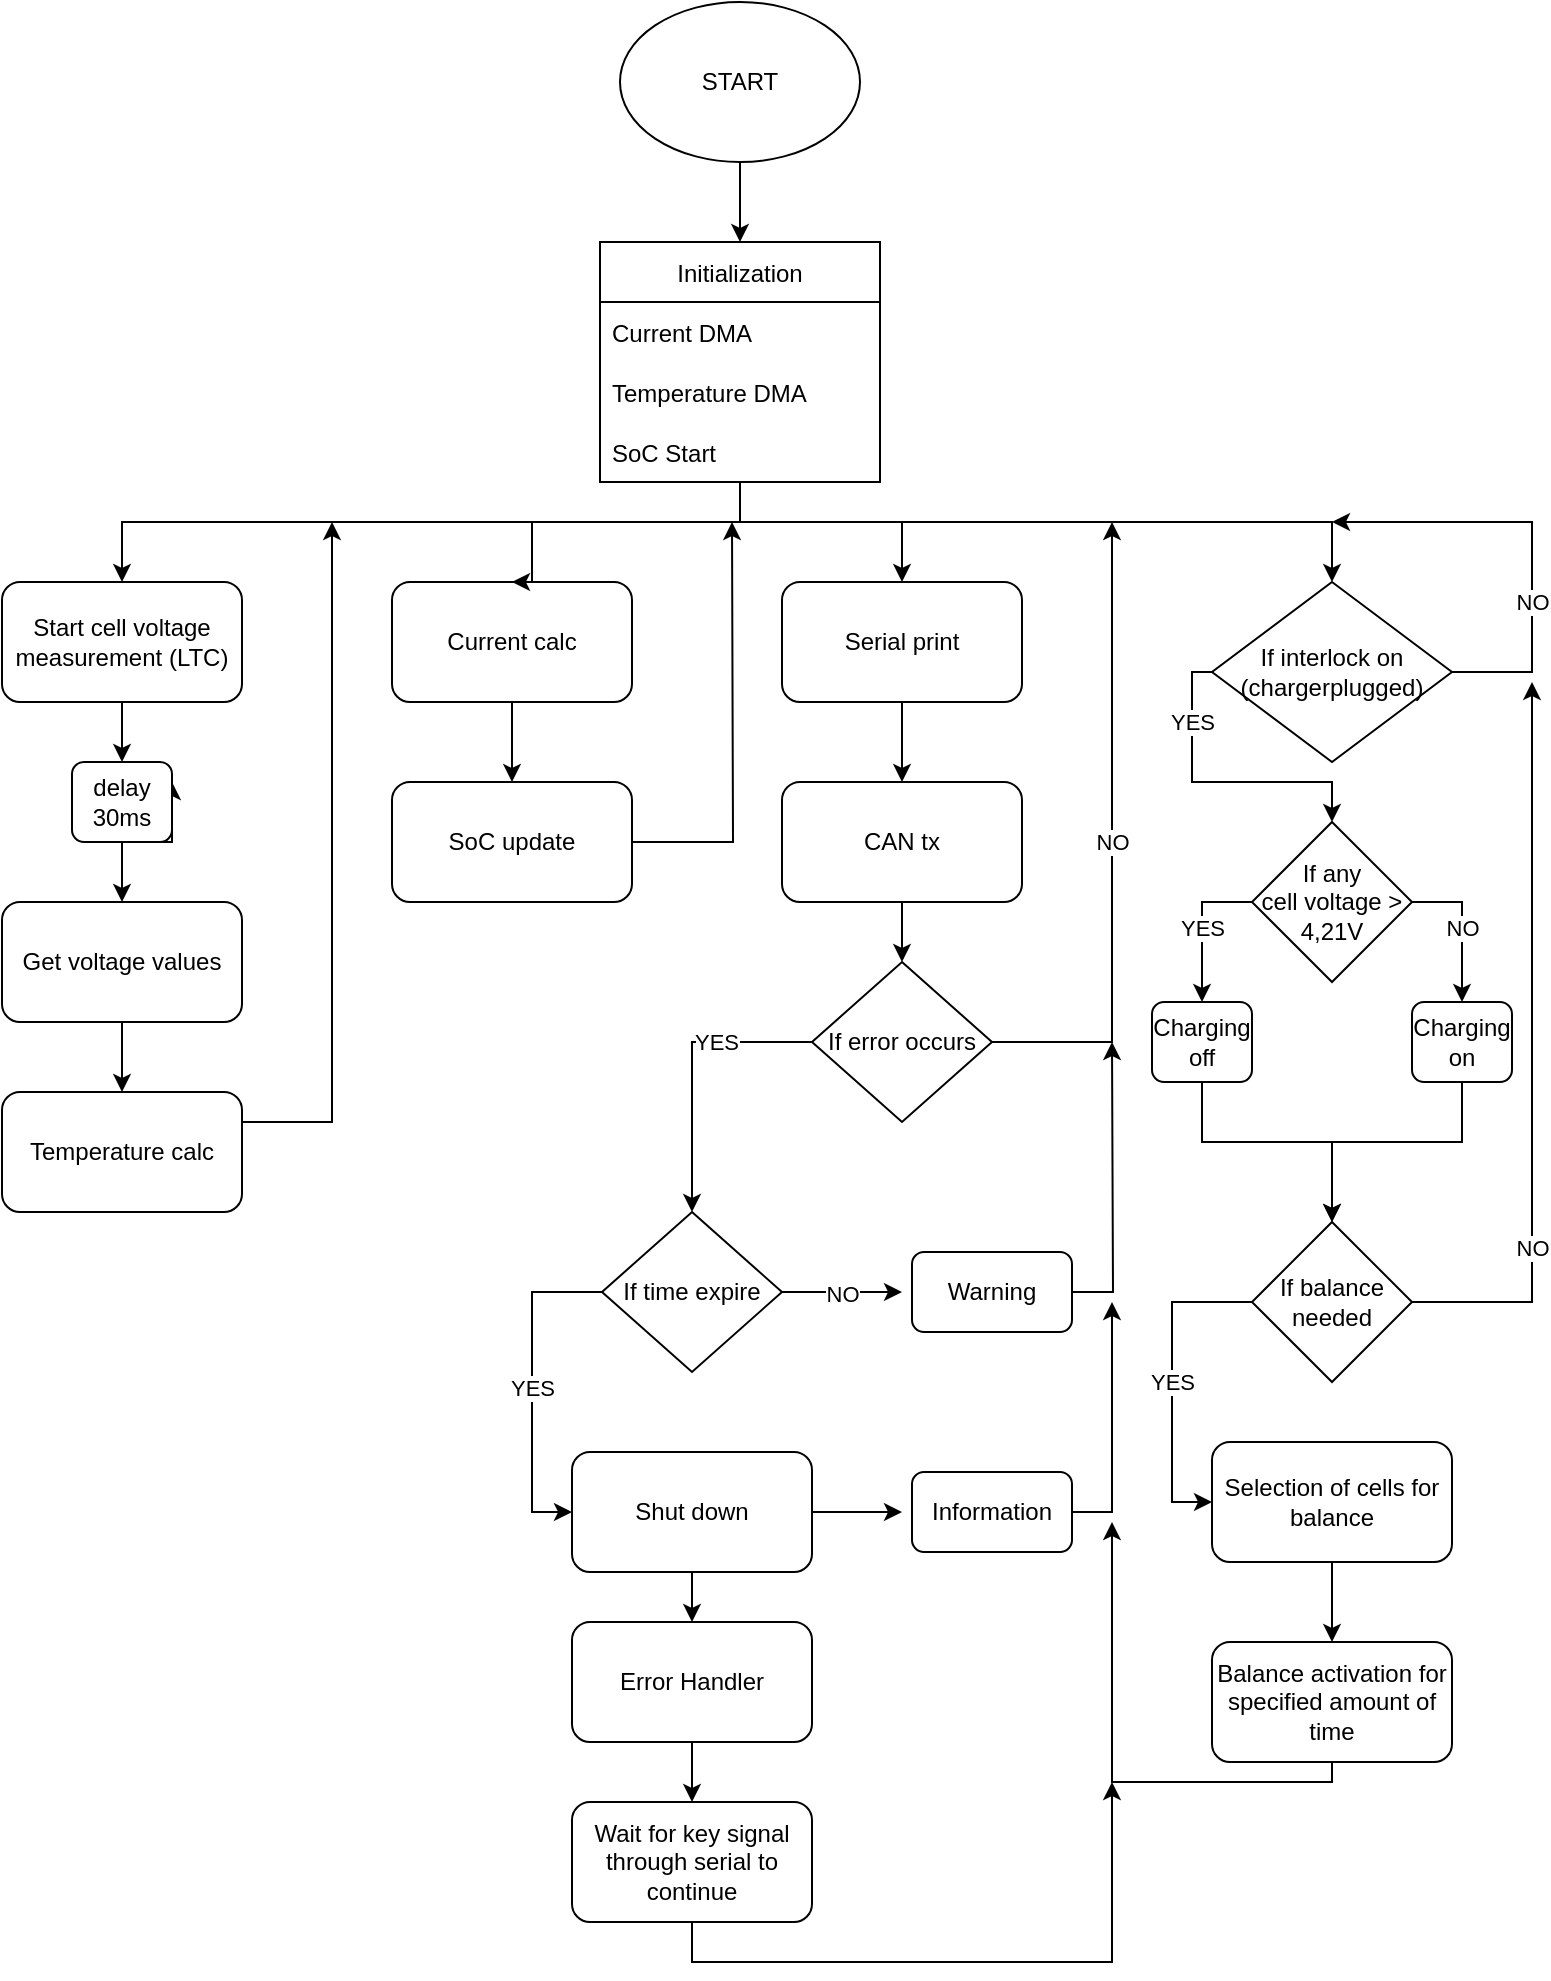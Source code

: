 <mxfile version="17.1.3"><diagram id="rhUdZ4vDRhyi-GbjbU1f" name="Page-1"><mxGraphModel dx="2022" dy="1124" grid="1" gridSize="10" guides="1" tooltips="1" connect="1" arrows="1" fold="1" page="1" pageScale="1" pageWidth="827" pageHeight="1169" background="#ffffff" math="0" shadow="0"><root><mxCell id="0"/><mxCell id="1" parent="0"/><mxCell id="syuyXqFdTdL98n0Ix1ju-55" style="edgeStyle=orthogonalEdgeStyle;rounded=0;orthogonalLoop=1;jettySize=auto;html=1;exitX=0.5;exitY=1;exitDx=0;exitDy=0;entryX=0.5;entryY=0;entryDx=0;entryDy=0;" parent="1" source="syuyXqFdTdL98n0Ix1ju-1" target="syuyXqFdTdL98n0Ix1ju-50" edge="1"><mxGeometry relative="1" as="geometry"/></mxCell><mxCell id="syuyXqFdTdL98n0Ix1ju-1" value="START" style="ellipse;whiteSpace=wrap;html=1;" parent="1" vertex="1"><mxGeometry x="354" y="70" width="120" height="80" as="geometry"/></mxCell><mxCell id="syuyXqFdTdL98n0Ix1ju-40" style="edgeStyle=orthogonalEdgeStyle;rounded=0;orthogonalLoop=1;jettySize=auto;html=1;" parent="1" source="syuyXqFdTdL98n0Ix1ju-2" target="syuyXqFdTdL98n0Ix1ju-5" edge="1"><mxGeometry relative="1" as="geometry"/></mxCell><mxCell id="syuyXqFdTdL98n0Ix1ju-2" value="Start cell voltage measurement (LTC)" style="rounded=1;whiteSpace=wrap;html=1;" parent="1" vertex="1"><mxGeometry x="45" y="360" width="120" height="60" as="geometry"/></mxCell><mxCell id="syuyXqFdTdL98n0Ix1ju-38" style="edgeStyle=orthogonalEdgeStyle;rounded=0;orthogonalLoop=1;jettySize=auto;html=1;entryX=0.5;entryY=0;entryDx=0;entryDy=0;" parent="1" source="syuyXqFdTdL98n0Ix1ju-3" target="syuyXqFdTdL98n0Ix1ju-15" edge="1"><mxGeometry relative="1" as="geometry"/></mxCell><mxCell id="syuyXqFdTdL98n0Ix1ju-3" value="Current calc" style="rounded=1;whiteSpace=wrap;html=1;" parent="1" vertex="1"><mxGeometry x="240" y="360" width="120" height="60" as="geometry"/></mxCell><mxCell id="syuyXqFdTdL98n0Ix1ju-13" style="edgeStyle=orthogonalEdgeStyle;rounded=0;orthogonalLoop=1;jettySize=auto;html=1;exitX=0.5;exitY=1;exitDx=0;exitDy=0;" parent="1" source="syuyXqFdTdL98n0Ix1ju-5" edge="1"><mxGeometry relative="1" as="geometry"><mxPoint x="130" y="460" as="targetPoint"/></mxGeometry></mxCell><mxCell id="syuyXqFdTdL98n0Ix1ju-41" style="edgeStyle=orthogonalEdgeStyle;rounded=0;orthogonalLoop=1;jettySize=auto;html=1;" parent="1" source="syuyXqFdTdL98n0Ix1ju-5" target="syuyXqFdTdL98n0Ix1ju-6" edge="1"><mxGeometry relative="1" as="geometry"/></mxCell><mxCell id="syuyXqFdTdL98n0Ix1ju-5" value="delay 30ms" style="rounded=1;whiteSpace=wrap;html=1;" parent="1" vertex="1"><mxGeometry x="80" y="450" width="50" height="40" as="geometry"/></mxCell><mxCell id="syuyXqFdTdL98n0Ix1ju-42" style="edgeStyle=orthogonalEdgeStyle;rounded=0;orthogonalLoop=1;jettySize=auto;html=1;" parent="1" source="syuyXqFdTdL98n0Ix1ju-6" target="syuyXqFdTdL98n0Ix1ju-7" edge="1"><mxGeometry relative="1" as="geometry"/></mxCell><mxCell id="syuyXqFdTdL98n0Ix1ju-6" value="Get voltage values" style="rounded=1;whiteSpace=wrap;html=1;" parent="1" vertex="1"><mxGeometry x="45" y="520" width="120" height="60" as="geometry"/></mxCell><mxCell id="syuyXqFdTdL98n0Ix1ju-43" style="edgeStyle=orthogonalEdgeStyle;rounded=0;orthogonalLoop=1;jettySize=auto;html=1;" parent="1" source="syuyXqFdTdL98n0Ix1ju-7" edge="1"><mxGeometry relative="1" as="geometry"><mxPoint x="210" y="330" as="targetPoint"/><Array as="points"><mxPoint x="210" y="630"/></Array></mxGeometry></mxCell><mxCell id="syuyXqFdTdL98n0Ix1ju-7" value="Temperature calc" style="rounded=1;whiteSpace=wrap;html=1;" parent="1" vertex="1"><mxGeometry x="45" y="615" width="120" height="60" as="geometry"/></mxCell><mxCell id="syuyXqFdTdL98n0Ix1ju-30" style="edgeStyle=orthogonalEdgeStyle;rounded=0;orthogonalLoop=1;jettySize=auto;html=1;entryX=0.5;entryY=0;entryDx=0;entryDy=0;" parent="1" target="syuyXqFdTdL98n0Ix1ju-3" edge="1"><mxGeometry relative="1" as="geometry"><mxPoint x="414" y="310" as="sourcePoint"/><Array as="points"><mxPoint x="414" y="330"/><mxPoint x="310" y="330"/></Array></mxGeometry></mxCell><mxCell id="syuyXqFdTdL98n0Ix1ju-45" style="edgeStyle=orthogonalEdgeStyle;rounded=0;orthogonalLoop=1;jettySize=auto;html=1;" parent="1" source="syuyXqFdTdL98n0Ix1ju-15" edge="1"><mxGeometry relative="1" as="geometry"><mxPoint x="410" y="330" as="targetPoint"/></mxGeometry></mxCell><mxCell id="syuyXqFdTdL98n0Ix1ju-15" value="SoC update" style="rounded=1;whiteSpace=wrap;html=1;" parent="1" vertex="1"><mxGeometry x="240" y="460" width="120" height="60" as="geometry"/></mxCell><mxCell id="syuyXqFdTdL98n0Ix1ju-69" style="edgeStyle=orthogonalEdgeStyle;rounded=0;orthogonalLoop=1;jettySize=auto;html=1;entryX=0.5;entryY=0;entryDx=0;entryDy=0;" parent="1" source="syuyXqFdTdL98n0Ix1ju-16" target="syuyXqFdTdL98n0Ix1ju-17" edge="1"><mxGeometry relative="1" as="geometry"/></mxCell><mxCell id="syuyXqFdTdL98n0Ix1ju-16" value="Serial print" style="rounded=1;whiteSpace=wrap;html=1;" parent="1" vertex="1"><mxGeometry x="435" y="360" width="120" height="60" as="geometry"/></mxCell><mxCell id="syuyXqFdTdL98n0Ix1ju-70" style="edgeStyle=orthogonalEdgeStyle;rounded=0;orthogonalLoop=1;jettySize=auto;html=1;entryX=0.5;entryY=0;entryDx=0;entryDy=0;" parent="1" source="syuyXqFdTdL98n0Ix1ju-17" target="syuyXqFdTdL98n0Ix1ju-49" edge="1"><mxGeometry relative="1" as="geometry"/></mxCell><mxCell id="syuyXqFdTdL98n0Ix1ju-17" value="CAN tx" style="rounded=1;whiteSpace=wrap;html=1;" parent="1" vertex="1"><mxGeometry x="435" y="460" width="120" height="60" as="geometry"/></mxCell><mxCell id="syuyXqFdTdL98n0Ix1ju-24" style="edgeStyle=orthogonalEdgeStyle;rounded=0;orthogonalLoop=1;jettySize=auto;html=1;entryX=0.5;entryY=0;entryDx=0;entryDy=0;" parent="1" source="syuyXqFdTdL98n0Ix1ju-18" target="syuyXqFdTdL98n0Ix1ju-23" edge="1"><mxGeometry relative="1" as="geometry"/></mxCell><mxCell id="syuyXqFdTdL98n0Ix1ju-18" value="Selection of cells for balance" style="rounded=1;whiteSpace=wrap;html=1;" parent="1" vertex="1"><mxGeometry x="650" y="790" width="120" height="60" as="geometry"/></mxCell><mxCell id="syuyXqFdTdL98n0Ix1ju-20" value="NO" style="edgeStyle=orthogonalEdgeStyle;rounded=0;orthogonalLoop=1;jettySize=auto;html=1;" parent="1" source="syuyXqFdTdL98n0Ix1ju-19" edge="1"><mxGeometry x="-0.527" relative="1" as="geometry"><mxPoint x="810" y="410" as="targetPoint"/><Array as="points"><mxPoint x="810" y="720"/></Array><mxPoint as="offset"/></mxGeometry></mxCell><mxCell id="syuyXqFdTdL98n0Ix1ju-22" value="YES" style="edgeStyle=orthogonalEdgeStyle;rounded=0;orthogonalLoop=1;jettySize=auto;html=1;entryX=0;entryY=0.5;entryDx=0;entryDy=0;" parent="1" target="syuyXqFdTdL98n0Ix1ju-18" edge="1"><mxGeometry relative="1" as="geometry"><Array as="points"><mxPoint x="630" y="720"/><mxPoint x="630" y="820"/></Array><mxPoint x="670" y="720" as="sourcePoint"/></mxGeometry></mxCell><mxCell id="syuyXqFdTdL98n0Ix1ju-19" value="If balance needed" style="rhombus;whiteSpace=wrap;html=1;" parent="1" vertex="1"><mxGeometry x="670" y="680" width="80" height="80" as="geometry"/></mxCell><mxCell id="ty_fbDJnzFE2FMaC_xKA-9" style="edgeStyle=orthogonalEdgeStyle;rounded=0;orthogonalLoop=1;jettySize=auto;html=1;" edge="1" parent="1" source="syuyXqFdTdL98n0Ix1ju-23"><mxGeometry relative="1" as="geometry"><mxPoint x="600" y="830" as="targetPoint"/><Array as="points"><mxPoint x="600" y="960"/><mxPoint x="600" y="830"/></Array></mxGeometry></mxCell><mxCell id="syuyXqFdTdL98n0Ix1ju-23" value="Balance activation for specified amount of time" style="rounded=1;whiteSpace=wrap;html=1;" parent="1" vertex="1"><mxGeometry x="650" y="890" width="120" height="60" as="geometry"/></mxCell><mxCell id="syuyXqFdTdL98n0Ix1ju-31" style="edgeStyle=orthogonalEdgeStyle;rounded=0;orthogonalLoop=1;jettySize=auto;html=1;entryX=0.5;entryY=0;entryDx=0;entryDy=0;" parent="1" target="syuyXqFdTdL98n0Ix1ju-2" edge="1"><mxGeometry relative="1" as="geometry"><mxPoint x="310" y="340" as="sourcePoint"/><mxPoint x="146" y="330" as="targetPoint"/><Array as="points"><mxPoint x="310" y="330"/><mxPoint x="105" y="330"/></Array></mxGeometry></mxCell><mxCell id="syuyXqFdTdL98n0Ix1ju-33" style="edgeStyle=orthogonalEdgeStyle;rounded=0;orthogonalLoop=1;jettySize=auto;html=1;" parent="1" edge="1"><mxGeometry relative="1" as="geometry"><mxPoint x="490" y="330" as="sourcePoint"/><mxPoint x="710" y="360" as="targetPoint"/><Array as="points"><mxPoint x="710" y="330"/><mxPoint x="710" y="360"/></Array></mxGeometry></mxCell><mxCell id="syuyXqFdTdL98n0Ix1ju-57" value="NO" style="edgeStyle=orthogonalEdgeStyle;rounded=0;orthogonalLoop=1;jettySize=auto;html=1;" parent="1" source="syuyXqFdTdL98n0Ix1ju-49" edge="1"><mxGeometry relative="1" as="geometry"><mxPoint x="600" y="330" as="targetPoint"/><Array as="points"><mxPoint x="600" y="590"/><mxPoint x="600" y="330"/></Array></mxGeometry></mxCell><mxCell id="syuyXqFdTdL98n0Ix1ju-59" value="YES" style="edgeStyle=orthogonalEdgeStyle;rounded=0;orthogonalLoop=1;jettySize=auto;html=1;entryX=0.5;entryY=0;entryDx=0;entryDy=0;" parent="1" source="syuyXqFdTdL98n0Ix1ju-49" target="syuyXqFdTdL98n0Ix1ju-60" edge="1"><mxGeometry x="-0.333" relative="1" as="geometry"><Array as="points"><mxPoint x="390" y="590"/></Array><mxPoint as="offset"/></mxGeometry></mxCell><mxCell id="syuyXqFdTdL98n0Ix1ju-49" value="If error occurs" style="rhombus;whiteSpace=wrap;html=1;" parent="1" vertex="1"><mxGeometry x="450" y="550" width="90" height="80" as="geometry"/></mxCell><mxCell id="syuyXqFdTdL98n0Ix1ju-50" value="Initialization" style="swimlane;fontStyle=0;childLayout=stackLayout;horizontal=1;startSize=30;horizontalStack=0;resizeParent=1;resizeParentMax=0;resizeLast=0;collapsible=1;marginBottom=0;" parent="1" vertex="1"><mxGeometry x="344" y="190" width="140" height="120" as="geometry"><mxRectangle x="344" y="190" width="100" height="30" as="alternateBounds"/></mxGeometry></mxCell><mxCell id="syuyXqFdTdL98n0Ix1ju-51" value="Current DMA" style="text;strokeColor=none;fillColor=none;align=left;verticalAlign=middle;spacingLeft=4;spacingRight=4;overflow=hidden;points=[[0,0.5],[1,0.5]];portConstraint=eastwest;rotatable=0;" parent="syuyXqFdTdL98n0Ix1ju-50" vertex="1"><mxGeometry y="30" width="140" height="30" as="geometry"/></mxCell><mxCell id="syuyXqFdTdL98n0Ix1ju-52" value="Temperature DMA" style="text;strokeColor=none;fillColor=none;align=left;verticalAlign=middle;spacingLeft=4;spacingRight=4;overflow=hidden;points=[[0,0.5],[1,0.5]];portConstraint=eastwest;rotatable=0;" parent="syuyXqFdTdL98n0Ix1ju-50" vertex="1"><mxGeometry y="60" width="140" height="30" as="geometry"/></mxCell><mxCell id="syuyXqFdTdL98n0Ix1ju-53" value="SoC Start" style="text;strokeColor=none;fillColor=none;align=left;verticalAlign=middle;spacingLeft=4;spacingRight=4;overflow=hidden;points=[[0,0.5],[1,0.5]];portConstraint=eastwest;rotatable=0;" parent="syuyXqFdTdL98n0Ix1ju-50" vertex="1"><mxGeometry y="90" width="140" height="30" as="geometry"/></mxCell><mxCell id="ty_fbDJnzFE2FMaC_xKA-2" value="" style="edgeStyle=orthogonalEdgeStyle;rounded=0;orthogonalLoop=1;jettySize=auto;html=1;" edge="1" parent="1" source="syuyXqFdTdL98n0Ix1ju-58" target="ty_fbDJnzFE2FMaC_xKA-1"><mxGeometry relative="1" as="geometry"/></mxCell><mxCell id="ty_fbDJnzFE2FMaC_xKA-6" value="" style="edgeStyle=orthogonalEdgeStyle;rounded=0;orthogonalLoop=1;jettySize=auto;html=1;" edge="1" parent="1" source="syuyXqFdTdL98n0Ix1ju-58"><mxGeometry relative="1" as="geometry"><mxPoint x="495" y="825" as="targetPoint"/></mxGeometry></mxCell><mxCell id="syuyXqFdTdL98n0Ix1ju-58" value="Shut down" style="rounded=1;whiteSpace=wrap;html=1;" parent="1" vertex="1"><mxGeometry x="330" y="795" width="120" height="60" as="geometry"/></mxCell><mxCell id="syuyXqFdTdL98n0Ix1ju-63" value="YES" style="edgeStyle=orthogonalEdgeStyle;rounded=0;orthogonalLoop=1;jettySize=auto;html=1;entryX=0;entryY=0.5;entryDx=0;entryDy=0;" parent="1" source="syuyXqFdTdL98n0Ix1ju-60" target="syuyXqFdTdL98n0Ix1ju-58" edge="1"><mxGeometry relative="1" as="geometry"><Array as="points"><mxPoint x="310" y="715"/><mxPoint x="310" y="825"/></Array></mxGeometry></mxCell><mxCell id="syuyXqFdTdL98n0Ix1ju-65" value="NO" style="edgeStyle=orthogonalEdgeStyle;rounded=0;orthogonalLoop=1;jettySize=auto;html=1;entryX=0;entryY=0.5;entryDx=0;entryDy=0;" parent="1" source="syuyXqFdTdL98n0Ix1ju-60" edge="1"><mxGeometry relative="1" as="geometry"><mxPoint x="495" y="715" as="targetPoint"/></mxGeometry></mxCell><mxCell id="syuyXqFdTdL98n0Ix1ju-60" value="If time expire" style="rhombus;whiteSpace=wrap;html=1;" parent="1" vertex="1"><mxGeometry x="345" y="675" width="90" height="80" as="geometry"/></mxCell><mxCell id="ty_fbDJnzFE2FMaC_xKA-19" style="edgeStyle=orthogonalEdgeStyle;rounded=0;orthogonalLoop=1;jettySize=auto;html=1;exitX=1;exitY=0.5;exitDx=0;exitDy=0;" edge="1" parent="1" source="syuyXqFdTdL98n0Ix1ju-64"><mxGeometry relative="1" as="geometry"><mxPoint x="600" y="590" as="targetPoint"/></mxGeometry></mxCell><mxCell id="syuyXqFdTdL98n0Ix1ju-64" value="Warning" style="rounded=1;whiteSpace=wrap;html=1;" parent="1" vertex="1"><mxGeometry x="500" y="695" width="80" height="40" as="geometry"/></mxCell><mxCell id="syuyXqFdTdL98n0Ix1ju-67" style="edgeStyle=orthogonalEdgeStyle;rounded=0;orthogonalLoop=1;jettySize=auto;html=1;entryX=0.5;entryY=0;entryDx=0;entryDy=0;" parent="1" edge="1" target="syuyXqFdTdL98n0Ix1ju-16"><mxGeometry relative="1" as="geometry"><mxPoint x="410" y="330" as="sourcePoint"/><mxPoint x="520" y="360" as="targetPoint"/><Array as="points"><mxPoint x="495" y="330"/></Array></mxGeometry></mxCell><mxCell id="ty_fbDJnzFE2FMaC_xKA-4" value="" style="edgeStyle=orthogonalEdgeStyle;rounded=0;orthogonalLoop=1;jettySize=auto;html=1;" edge="1" parent="1" source="ty_fbDJnzFE2FMaC_xKA-1" target="ty_fbDJnzFE2FMaC_xKA-3"><mxGeometry relative="1" as="geometry"/></mxCell><mxCell id="ty_fbDJnzFE2FMaC_xKA-1" value="Error Handler" style="rounded=1;whiteSpace=wrap;html=1;" vertex="1" parent="1"><mxGeometry x="330" y="880" width="120" height="60" as="geometry"/></mxCell><mxCell id="ty_fbDJnzFE2FMaC_xKA-27" style="edgeStyle=orthogonalEdgeStyle;rounded=0;orthogonalLoop=1;jettySize=auto;html=1;" edge="1" parent="1" source="ty_fbDJnzFE2FMaC_xKA-3"><mxGeometry relative="1" as="geometry"><mxPoint x="600" y="960" as="targetPoint"/><Array as="points"><mxPoint x="390" y="1050"/><mxPoint x="600" y="1050"/></Array></mxGeometry></mxCell><mxCell id="ty_fbDJnzFE2FMaC_xKA-3" value="Wait for key signal through serial to continue" style="rounded=1;whiteSpace=wrap;html=1;" vertex="1" parent="1"><mxGeometry x="330" y="970" width="120" height="60" as="geometry"/></mxCell><mxCell id="ty_fbDJnzFE2FMaC_xKA-7" style="edgeStyle=orthogonalEdgeStyle;rounded=0;orthogonalLoop=1;jettySize=auto;html=1;" edge="1" parent="1" source="ty_fbDJnzFE2FMaC_xKA-5"><mxGeometry relative="1" as="geometry"><mxPoint x="600" y="720" as="targetPoint"/><Array as="points"><mxPoint x="600" y="825"/><mxPoint x="600" y="720"/></Array></mxGeometry></mxCell><mxCell id="ty_fbDJnzFE2FMaC_xKA-5" value="Information" style="rounded=1;whiteSpace=wrap;html=1;" vertex="1" parent="1"><mxGeometry x="500" y="805" width="80" height="40" as="geometry"/></mxCell><mxCell id="ty_fbDJnzFE2FMaC_xKA-12" value="YES" style="edgeStyle=orthogonalEdgeStyle;rounded=0;orthogonalLoop=1;jettySize=auto;html=1;entryX=0.5;entryY=0;entryDx=0;entryDy=0;" edge="1" parent="1" source="ty_fbDJnzFE2FMaC_xKA-8" target="ty_fbDJnzFE2FMaC_xKA-11"><mxGeometry relative="1" as="geometry"><mxPoint x="650" y="560" as="targetPoint"/><Array as="points"><mxPoint x="645" y="520"/></Array></mxGeometry></mxCell><mxCell id="ty_fbDJnzFE2FMaC_xKA-20" value="NO" style="edgeStyle=orthogonalEdgeStyle;rounded=0;orthogonalLoop=1;jettySize=auto;html=1;entryX=0.5;entryY=0;entryDx=0;entryDy=0;" edge="1" parent="1" source="ty_fbDJnzFE2FMaC_xKA-8" target="ty_fbDJnzFE2FMaC_xKA-10"><mxGeometry relative="1" as="geometry"><Array as="points"><mxPoint x="775" y="520"/></Array></mxGeometry></mxCell><mxCell id="ty_fbDJnzFE2FMaC_xKA-8" value="If any &lt;br&gt;cell voltage &amp;gt; 4,21V" style="rhombus;whiteSpace=wrap;html=1;" vertex="1" parent="1"><mxGeometry x="670" y="480" width="80" height="80" as="geometry"/></mxCell><mxCell id="ty_fbDJnzFE2FMaC_xKA-22" style="edgeStyle=orthogonalEdgeStyle;rounded=0;orthogonalLoop=1;jettySize=auto;html=1;" edge="1" parent="1" source="ty_fbDJnzFE2FMaC_xKA-10"><mxGeometry relative="1" as="geometry"><mxPoint x="710" y="680" as="targetPoint"/><Array as="points"><mxPoint x="775" y="640"/><mxPoint x="710" y="640"/></Array></mxGeometry></mxCell><mxCell id="ty_fbDJnzFE2FMaC_xKA-10" value="Charging on" style="rounded=1;whiteSpace=wrap;html=1;" vertex="1" parent="1"><mxGeometry x="750" y="570" width="50" height="40" as="geometry"/></mxCell><mxCell id="ty_fbDJnzFE2FMaC_xKA-21" style="edgeStyle=orthogonalEdgeStyle;rounded=0;orthogonalLoop=1;jettySize=auto;html=1;entryX=0.5;entryY=0;entryDx=0;entryDy=0;" edge="1" parent="1" source="ty_fbDJnzFE2FMaC_xKA-11" target="syuyXqFdTdL98n0Ix1ju-19"><mxGeometry relative="1" as="geometry"><Array as="points"><mxPoint x="645" y="640"/><mxPoint x="710" y="640"/></Array></mxGeometry></mxCell><mxCell id="ty_fbDJnzFE2FMaC_xKA-11" value="Charging off" style="rounded=1;whiteSpace=wrap;html=1;" vertex="1" parent="1"><mxGeometry x="620" y="570" width="50" height="40" as="geometry"/></mxCell><mxCell id="ty_fbDJnzFE2FMaC_xKA-24" value="NO" style="edgeStyle=orthogonalEdgeStyle;rounded=0;orthogonalLoop=1;jettySize=auto;html=1;" edge="1" parent="1" source="ty_fbDJnzFE2FMaC_xKA-23"><mxGeometry x="-0.302" relative="1" as="geometry"><mxPoint x="710" y="330" as="targetPoint"/><Array as="points"><mxPoint x="810" y="405"/><mxPoint x="810" y="330"/></Array><mxPoint as="offset"/></mxGeometry></mxCell><mxCell id="ty_fbDJnzFE2FMaC_xKA-25" value="YES" style="edgeStyle=orthogonalEdgeStyle;rounded=0;orthogonalLoop=1;jettySize=auto;html=1;entryX=0.5;entryY=0;entryDx=0;entryDy=0;" edge="1" parent="1" source="ty_fbDJnzFE2FMaC_xKA-23" target="ty_fbDJnzFE2FMaC_xKA-8"><mxGeometry x="-0.548" relative="1" as="geometry"><mxPoint x="640" y="450" as="targetPoint"/><Array as="points"><mxPoint x="640" y="405"/><mxPoint x="640" y="460"/><mxPoint x="710" y="460"/></Array><mxPoint as="offset"/></mxGeometry></mxCell><mxCell id="ty_fbDJnzFE2FMaC_xKA-23" value="If interlock on&lt;br&gt;(chargerplugged)" style="rhombus;whiteSpace=wrap;html=1;" vertex="1" parent="1"><mxGeometry x="650" y="360" width="120" height="90" as="geometry"/></mxCell></root></mxGraphModel></diagram></mxfile>